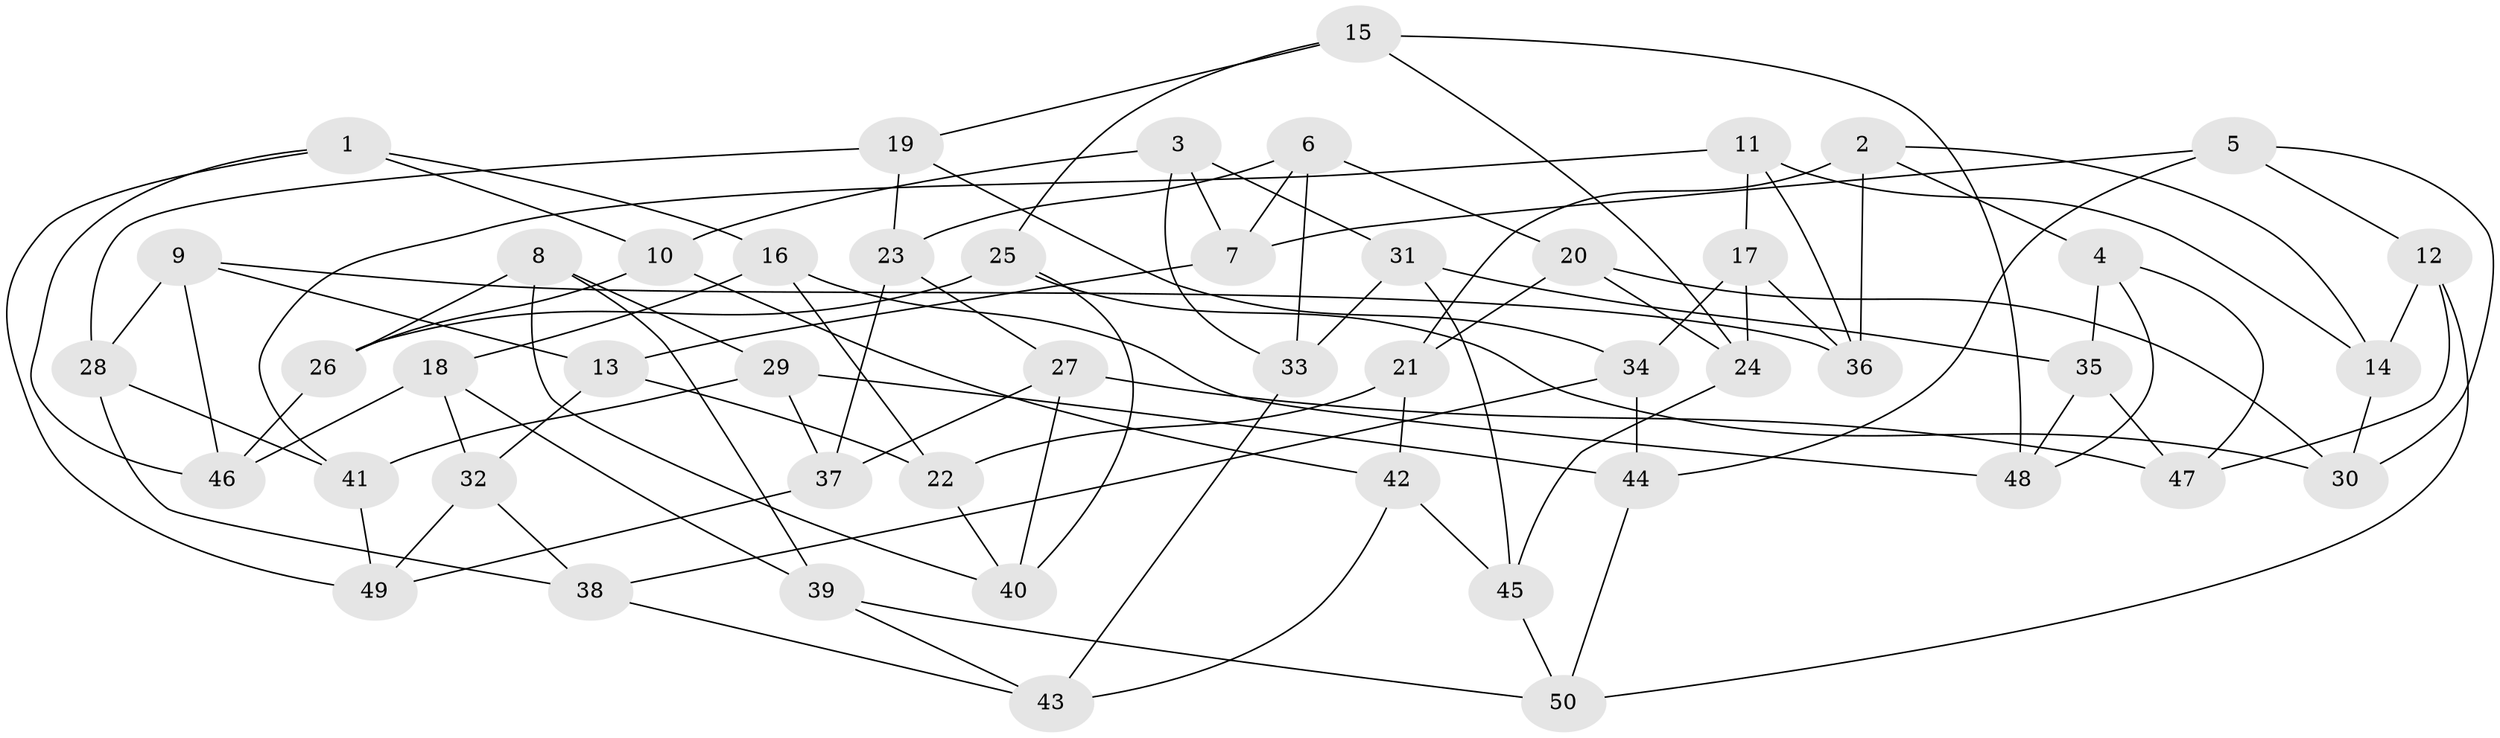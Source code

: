 // Generated by graph-tools (version 1.1) at 2025/02/03/09/25 03:02:59]
// undirected, 50 vertices, 100 edges
graph export_dot {
graph [start="1"]
  node [color=gray90,style=filled];
  1;
  2;
  3;
  4;
  5;
  6;
  7;
  8;
  9;
  10;
  11;
  12;
  13;
  14;
  15;
  16;
  17;
  18;
  19;
  20;
  21;
  22;
  23;
  24;
  25;
  26;
  27;
  28;
  29;
  30;
  31;
  32;
  33;
  34;
  35;
  36;
  37;
  38;
  39;
  40;
  41;
  42;
  43;
  44;
  45;
  46;
  47;
  48;
  49;
  50;
  1 -- 10;
  1 -- 16;
  1 -- 49;
  1 -- 46;
  2 -- 36;
  2 -- 21;
  2 -- 14;
  2 -- 4;
  3 -- 10;
  3 -- 31;
  3 -- 7;
  3 -- 33;
  4 -- 35;
  4 -- 47;
  4 -- 48;
  5 -- 44;
  5 -- 30;
  5 -- 12;
  5 -- 7;
  6 -- 23;
  6 -- 33;
  6 -- 20;
  6 -- 7;
  7 -- 13;
  8 -- 29;
  8 -- 26;
  8 -- 40;
  8 -- 39;
  9 -- 28;
  9 -- 36;
  9 -- 13;
  9 -- 46;
  10 -- 26;
  10 -- 42;
  11 -- 17;
  11 -- 41;
  11 -- 14;
  11 -- 36;
  12 -- 14;
  12 -- 47;
  12 -- 50;
  13 -- 32;
  13 -- 22;
  14 -- 30;
  15 -- 48;
  15 -- 19;
  15 -- 24;
  15 -- 25;
  16 -- 22;
  16 -- 18;
  16 -- 48;
  17 -- 36;
  17 -- 24;
  17 -- 34;
  18 -- 32;
  18 -- 39;
  18 -- 46;
  19 -- 28;
  19 -- 34;
  19 -- 23;
  20 -- 24;
  20 -- 21;
  20 -- 30;
  21 -- 22;
  21 -- 42;
  22 -- 40;
  23 -- 37;
  23 -- 27;
  24 -- 45;
  25 -- 40;
  25 -- 26;
  25 -- 30;
  26 -- 46;
  27 -- 37;
  27 -- 40;
  27 -- 47;
  28 -- 41;
  28 -- 38;
  29 -- 44;
  29 -- 41;
  29 -- 37;
  31 -- 33;
  31 -- 35;
  31 -- 45;
  32 -- 49;
  32 -- 38;
  33 -- 43;
  34 -- 38;
  34 -- 44;
  35 -- 47;
  35 -- 48;
  37 -- 49;
  38 -- 43;
  39 -- 50;
  39 -- 43;
  41 -- 49;
  42 -- 45;
  42 -- 43;
  44 -- 50;
  45 -- 50;
}

